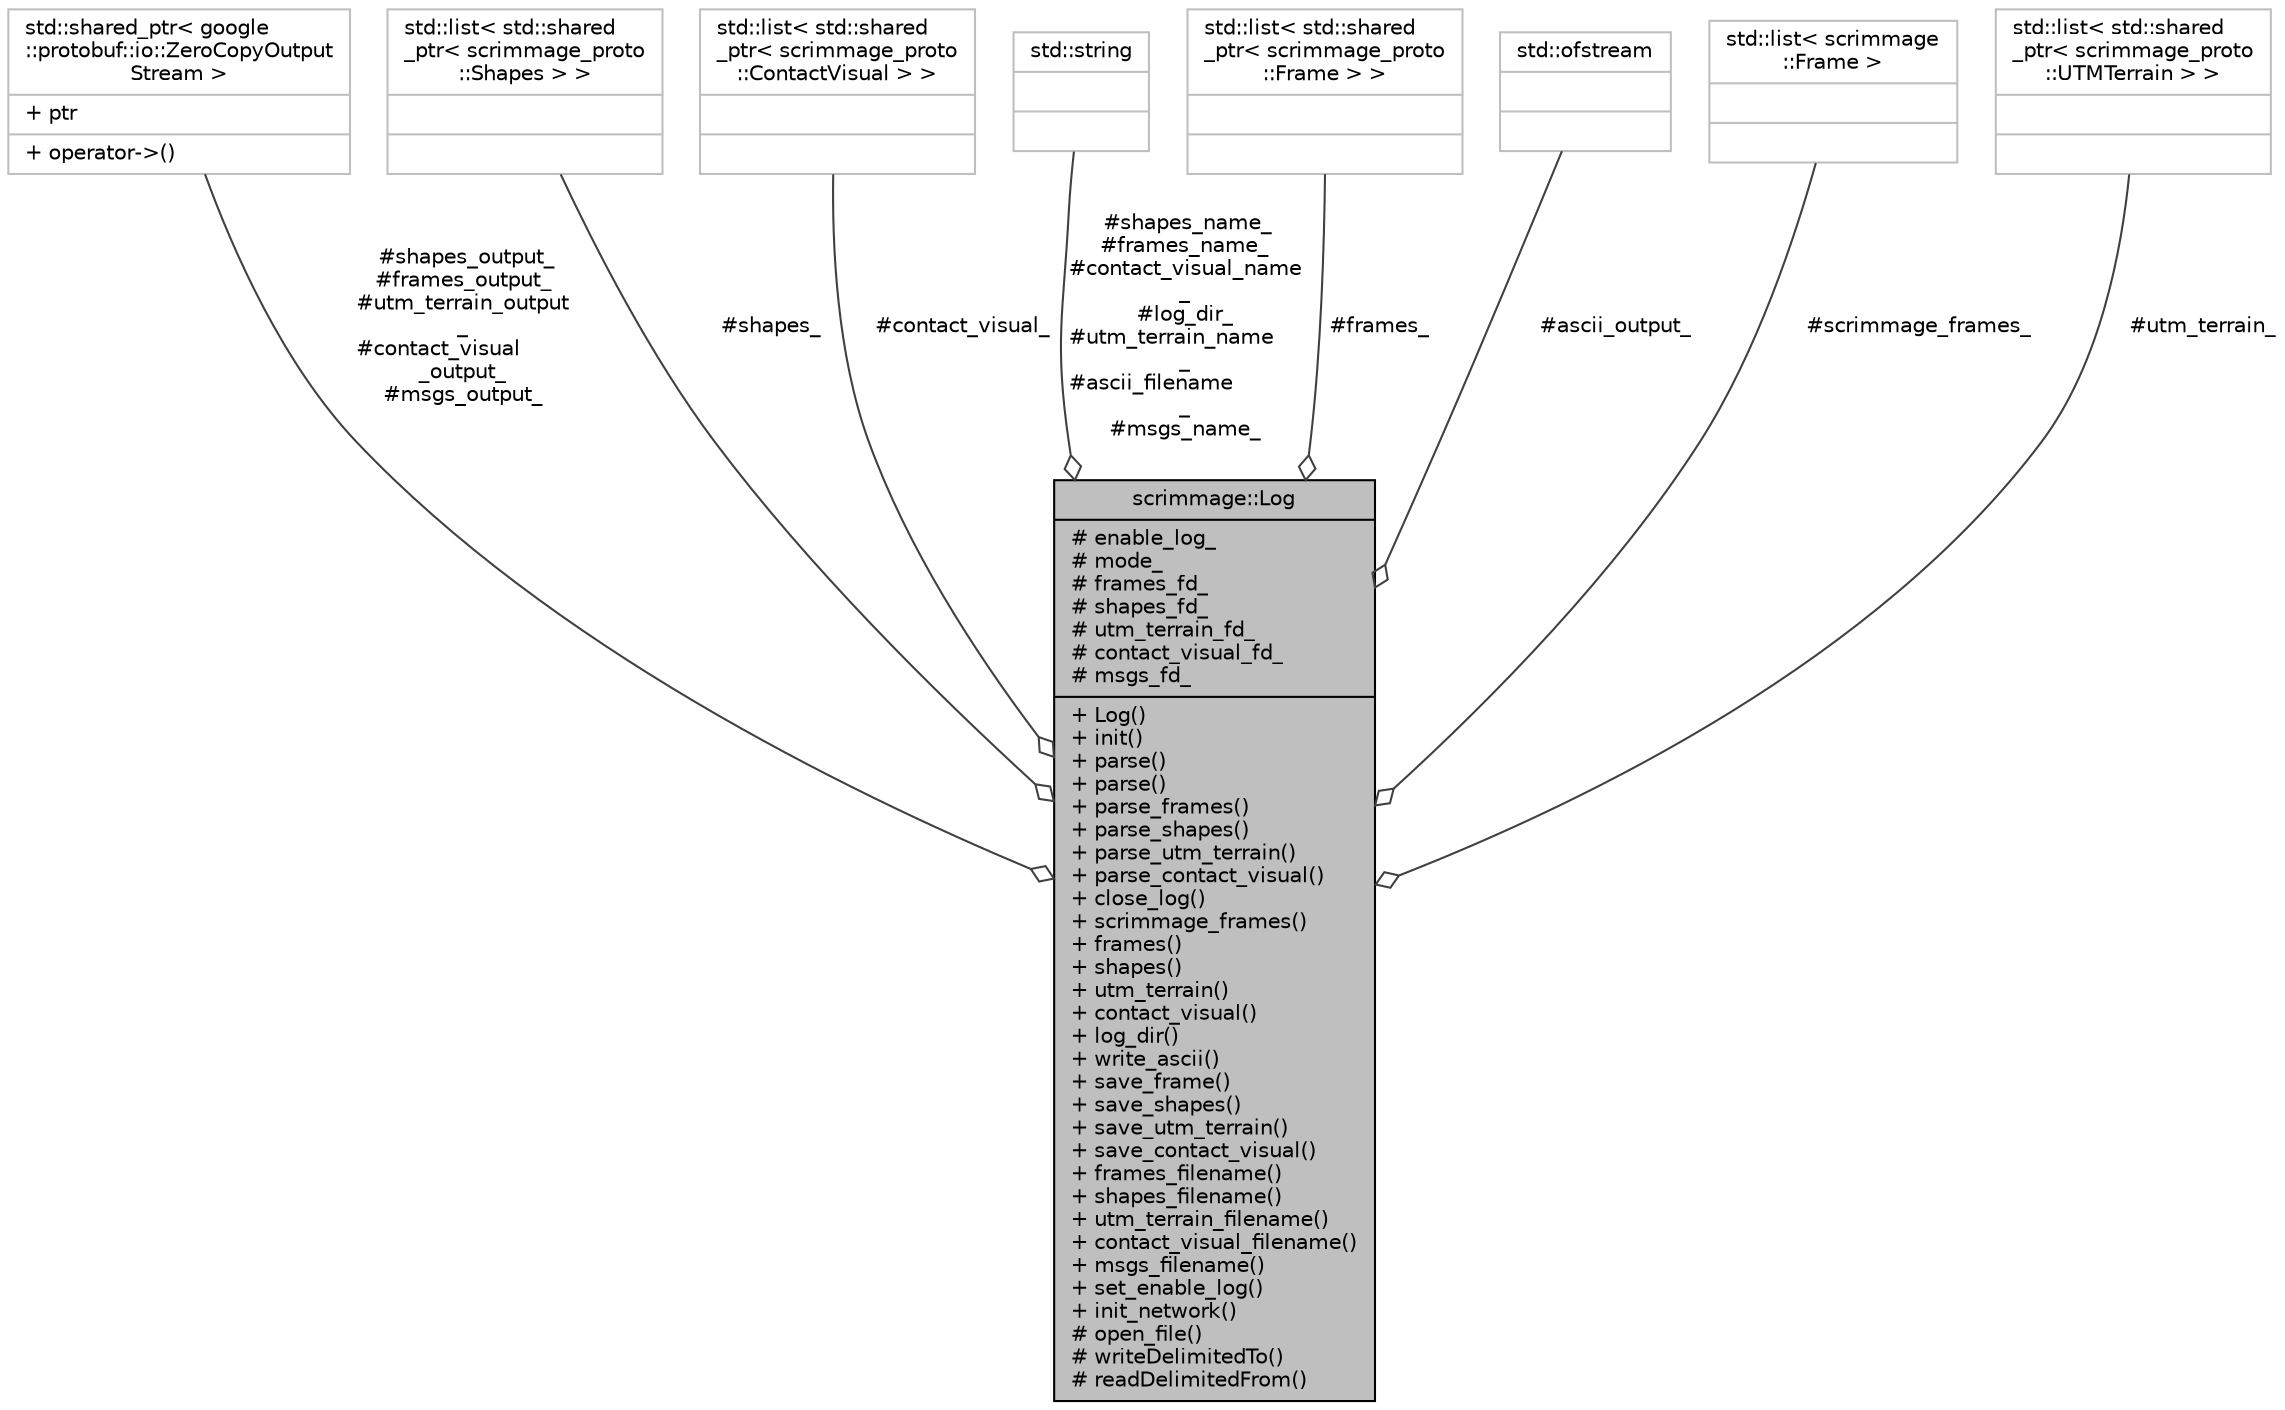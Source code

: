 digraph "scrimmage::Log"
{
 // LATEX_PDF_SIZE
  edge [fontname="Helvetica",fontsize="10",labelfontname="Helvetica",labelfontsize="10"];
  node [fontname="Helvetica",fontsize="10",shape=record];
  Node1 [label="{scrimmage::Log\n|# enable_log_\l# mode_\l# frames_fd_\l# shapes_fd_\l# utm_terrain_fd_\l# contact_visual_fd_\l# msgs_fd_\l|+ Log()\l+ init()\l+ parse()\l+ parse()\l+ parse_frames()\l+ parse_shapes()\l+ parse_utm_terrain()\l+ parse_contact_visual()\l+ close_log()\l+ scrimmage_frames()\l+ frames()\l+ shapes()\l+ utm_terrain()\l+ contact_visual()\l+ log_dir()\l+ write_ascii()\l+ save_frame()\l+ save_shapes()\l+ save_utm_terrain()\l+ save_contact_visual()\l+ frames_filename()\l+ shapes_filename()\l+ utm_terrain_filename()\l+ contact_visual_filename()\l+ msgs_filename()\l+ set_enable_log()\l+ init_network()\l# open_file()\l# writeDelimitedTo()\l# readDelimitedFrom()\l}",height=0.2,width=0.4,color="black", fillcolor="grey75", style="filled", fontcolor="black",tooltip=" "];
  Node2 -> Node1 [color="grey25",fontsize="10",style="solid",label=" #shapes_output_\n#frames_output_\n#utm_terrain_output\l_\n#contact_visual\l_output_\n#msgs_output_" ,arrowhead="odiamond",fontname="Helvetica"];
  Node2 [label="{std::shared_ptr\< google\l::protobuf::io::ZeroCopyOutput\lStream \>\n|+ ptr\l|+ operator-\>()\l}",height=0.2,width=0.4,color="grey75", fillcolor="white", style="filled",tooltip=" "];
  Node5 -> Node1 [color="grey25",fontsize="10",style="solid",label=" #shapes_" ,arrowhead="odiamond",fontname="Helvetica"];
  Node5 [label="{std::list\< std::shared\l_ptr\< scrimmage_proto\l::Shapes \> \>\n||}",height=0.2,width=0.4,color="grey75", fillcolor="white", style="filled",tooltip=" "];
  Node8 -> Node1 [color="grey25",fontsize="10",style="solid",label=" #contact_visual_" ,arrowhead="odiamond",fontname="Helvetica"];
  Node8 [label="{std::list\< std::shared\l_ptr\< scrimmage_proto\l::ContactVisual \> \>\n||}",height=0.2,width=0.4,color="grey75", fillcolor="white", style="filled",tooltip=" "];
  Node10 -> Node1 [color="grey25",fontsize="10",style="solid",label=" #shapes_name_\n#frames_name_\n#contact_visual_name\l_\n#log_dir_\n#utm_terrain_name\l_\n#ascii_filename\l_\n#msgs_name_" ,arrowhead="odiamond",fontname="Helvetica"];
  Node10 [label="{std::string\n||}",height=0.2,width=0.4,color="grey75", fillcolor="white", style="filled",tooltip="STL class."];
  Node12 -> Node1 [color="grey25",fontsize="10",style="solid",label=" #frames_" ,arrowhead="odiamond",fontname="Helvetica"];
  Node12 [label="{std::list\< std::shared\l_ptr\< scrimmage_proto\l::Frame \> \>\n||}",height=0.2,width=0.4,color="grey75", fillcolor="white", style="filled",tooltip=" "];
  Node14 -> Node1 [color="grey25",fontsize="10",style="solid",label=" #ascii_output_" ,arrowhead="odiamond",fontname="Helvetica"];
  Node14 [label="{std::ofstream\n||}",height=0.2,width=0.4,color="grey75", fillcolor="white", style="filled",tooltip="STL class."];
  Node19 -> Node1 [color="grey25",fontsize="10",style="solid",label=" #scrimmage_frames_" ,arrowhead="odiamond",fontname="Helvetica"];
  Node19 [label="{std::list\< scrimmage\l::Frame \>\n||}",height=0.2,width=0.4,color="grey75", fillcolor="white", style="filled",tooltip=" "];
  Node24 -> Node1 [color="grey25",fontsize="10",style="solid",label=" #utm_terrain_" ,arrowhead="odiamond",fontname="Helvetica"];
  Node24 [label="{std::list\< std::shared\l_ptr\< scrimmage_proto\l::UTMTerrain \> \>\n||}",height=0.2,width=0.4,color="grey75", fillcolor="white", style="filled",tooltip=" "];
}
